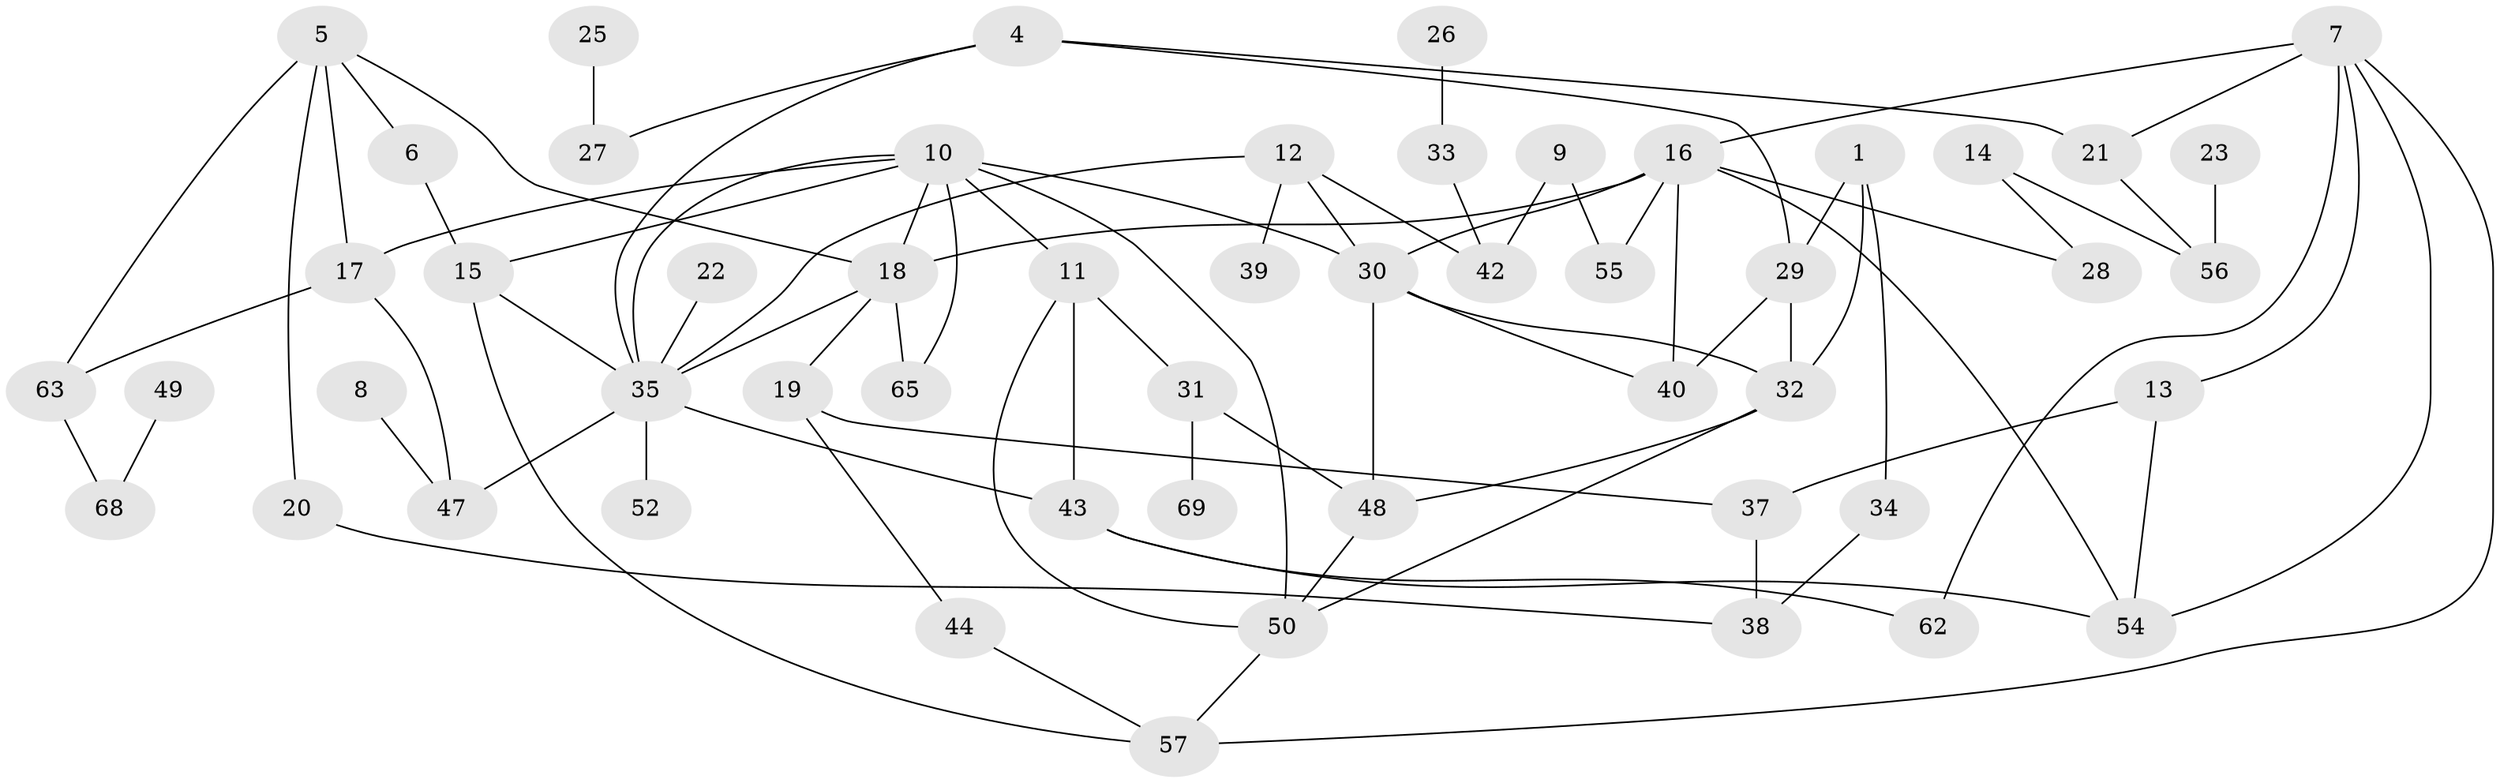 // original degree distribution, {1: 0.21014492753623187, 0: 0.09420289855072464, 2: 0.3188405797101449, 3: 0.2028985507246377, 4: 0.10869565217391304, 5: 0.043478260869565216, 6: 0.014492753623188406, 7: 0.007246376811594203}
// Generated by graph-tools (version 1.1) at 2025/33/03/09/25 02:33:55]
// undirected, 53 vertices, 84 edges
graph export_dot {
graph [start="1"]
  node [color=gray90,style=filled];
  1;
  4;
  5;
  6;
  7;
  8;
  9;
  10;
  11;
  12;
  13;
  14;
  15;
  16;
  17;
  18;
  19;
  20;
  21;
  22;
  23;
  25;
  26;
  27;
  28;
  29;
  30;
  31;
  32;
  33;
  34;
  35;
  37;
  38;
  39;
  40;
  42;
  43;
  44;
  47;
  48;
  49;
  50;
  52;
  54;
  55;
  56;
  57;
  62;
  63;
  65;
  68;
  69;
  1 -- 29 [weight=1.0];
  1 -- 32 [weight=1.0];
  1 -- 34 [weight=1.0];
  4 -- 21 [weight=1.0];
  4 -- 27 [weight=1.0];
  4 -- 29 [weight=1.0];
  4 -- 35 [weight=1.0];
  5 -- 6 [weight=1.0];
  5 -- 17 [weight=1.0];
  5 -- 18 [weight=1.0];
  5 -- 20 [weight=1.0];
  5 -- 63 [weight=1.0];
  6 -- 15 [weight=1.0];
  7 -- 13 [weight=1.0];
  7 -- 16 [weight=1.0];
  7 -- 21 [weight=1.0];
  7 -- 54 [weight=1.0];
  7 -- 57 [weight=1.0];
  7 -- 62 [weight=1.0];
  8 -- 47 [weight=1.0];
  9 -- 42 [weight=1.0];
  9 -- 55 [weight=1.0];
  10 -- 11 [weight=1.0];
  10 -- 15 [weight=1.0];
  10 -- 17 [weight=1.0];
  10 -- 18 [weight=1.0];
  10 -- 30 [weight=1.0];
  10 -- 35 [weight=1.0];
  10 -- 50 [weight=1.0];
  10 -- 65 [weight=1.0];
  11 -- 31 [weight=1.0];
  11 -- 43 [weight=2.0];
  11 -- 50 [weight=1.0];
  12 -- 30 [weight=1.0];
  12 -- 35 [weight=1.0];
  12 -- 39 [weight=1.0];
  12 -- 42 [weight=1.0];
  13 -- 37 [weight=1.0];
  13 -- 54 [weight=1.0];
  14 -- 28 [weight=1.0];
  14 -- 56 [weight=1.0];
  15 -- 35 [weight=1.0];
  15 -- 57 [weight=1.0];
  16 -- 18 [weight=1.0];
  16 -- 28 [weight=1.0];
  16 -- 30 [weight=1.0];
  16 -- 40 [weight=2.0];
  16 -- 54 [weight=1.0];
  16 -- 55 [weight=1.0];
  17 -- 47 [weight=1.0];
  17 -- 63 [weight=1.0];
  18 -- 19 [weight=1.0];
  18 -- 35 [weight=1.0];
  18 -- 65 [weight=1.0];
  19 -- 37 [weight=1.0];
  19 -- 44 [weight=1.0];
  20 -- 38 [weight=1.0];
  21 -- 56 [weight=1.0];
  22 -- 35 [weight=1.0];
  23 -- 56 [weight=1.0];
  25 -- 27 [weight=1.0];
  26 -- 33 [weight=2.0];
  29 -- 32 [weight=1.0];
  29 -- 40 [weight=1.0];
  30 -- 32 [weight=1.0];
  30 -- 40 [weight=1.0];
  30 -- 48 [weight=1.0];
  31 -- 48 [weight=1.0];
  31 -- 69 [weight=1.0];
  32 -- 48 [weight=1.0];
  32 -- 50 [weight=1.0];
  33 -- 42 [weight=1.0];
  34 -- 38 [weight=1.0];
  35 -- 43 [weight=1.0];
  35 -- 47 [weight=1.0];
  35 -- 52 [weight=1.0];
  37 -- 38 [weight=1.0];
  43 -- 54 [weight=1.0];
  43 -- 62 [weight=1.0];
  44 -- 57 [weight=1.0];
  48 -- 50 [weight=1.0];
  49 -- 68 [weight=1.0];
  50 -- 57 [weight=1.0];
  63 -- 68 [weight=1.0];
}
